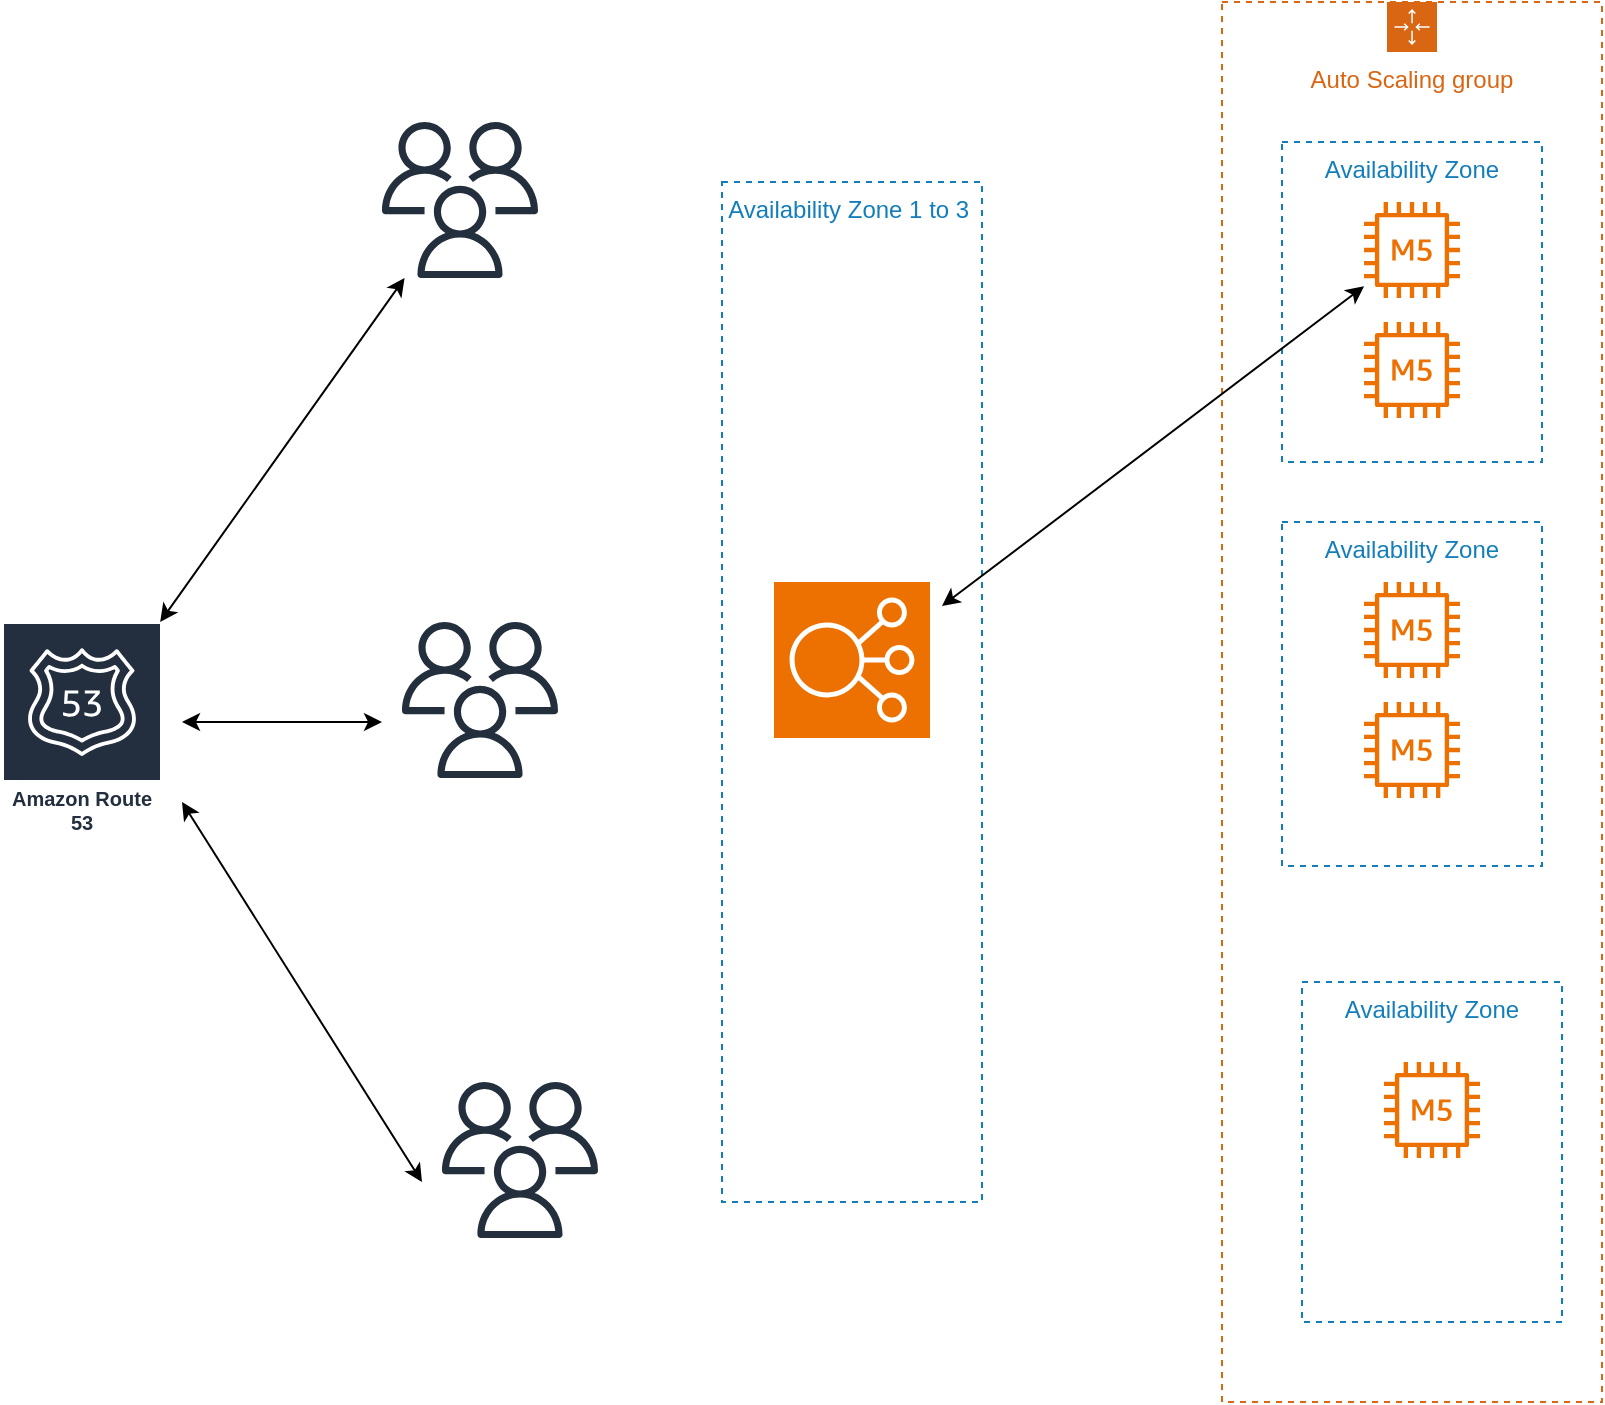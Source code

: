 <mxfile version="21.8.1" type="github">
  <diagram name="Page-1" id="llzlS-0IsGT44wGsYPlk">
    <mxGraphModel dx="1231" dy="758" grid="1" gridSize="10" guides="1" tooltips="1" connect="1" arrows="1" fold="1" page="1" pageScale="1" pageWidth="850" pageHeight="1100" math="0" shadow="0">
      <root>
        <mxCell id="0" />
        <mxCell id="1" parent="0" />
        <mxCell id="t8sfxprEuuR3UFM-vzub-1" value="Amazon Route 53" style="sketch=0;outlineConnect=0;fontColor=#232F3E;gradientColor=none;strokeColor=#ffffff;fillColor=#232F3E;dashed=0;verticalLabelPosition=middle;verticalAlign=bottom;align=center;html=1;whiteSpace=wrap;fontSize=10;fontStyle=1;spacing=3;shape=mxgraph.aws4.productIcon;prIcon=mxgraph.aws4.route_53;" vertex="1" parent="1">
          <mxGeometry x="30" y="340" width="80" height="110" as="geometry" />
        </mxCell>
        <mxCell id="t8sfxprEuuR3UFM-vzub-2" value="" style="sketch=0;outlineConnect=0;fontColor=#232F3E;gradientColor=none;fillColor=#232F3D;strokeColor=none;dashed=0;verticalLabelPosition=bottom;verticalAlign=top;align=center;html=1;fontSize=12;fontStyle=0;aspect=fixed;pointerEvents=1;shape=mxgraph.aws4.users;" vertex="1" parent="1">
          <mxGeometry x="220" y="90" width="78" height="78" as="geometry" />
        </mxCell>
        <mxCell id="t8sfxprEuuR3UFM-vzub-3" value="" style="sketch=0;outlineConnect=0;fontColor=#232F3E;gradientColor=none;fillColor=#232F3D;strokeColor=none;dashed=0;verticalLabelPosition=bottom;verticalAlign=top;align=center;html=1;fontSize=12;fontStyle=0;aspect=fixed;pointerEvents=1;shape=mxgraph.aws4.users;" vertex="1" parent="1">
          <mxGeometry x="230" y="340" width="78" height="78" as="geometry" />
        </mxCell>
        <mxCell id="t8sfxprEuuR3UFM-vzub-4" value="" style="sketch=0;outlineConnect=0;fontColor=#232F3E;gradientColor=none;fillColor=#232F3D;strokeColor=none;dashed=0;verticalLabelPosition=bottom;verticalAlign=top;align=center;html=1;fontSize=12;fontStyle=0;aspect=fixed;pointerEvents=1;shape=mxgraph.aws4.users;" vertex="1" parent="1">
          <mxGeometry x="250" y="570" width="78" height="78" as="geometry" />
        </mxCell>
        <mxCell id="t8sfxprEuuR3UFM-vzub-6" value="" style="endArrow=classic;startArrow=classic;html=1;rounded=0;" edge="1" parent="1">
          <mxGeometry width="50" height="50" relative="1" as="geometry">
            <mxPoint x="120" y="390" as="sourcePoint" />
            <mxPoint x="220" y="390" as="targetPoint" />
          </mxGeometry>
        </mxCell>
        <mxCell id="t8sfxprEuuR3UFM-vzub-7" value="" style="endArrow=classic;startArrow=classic;html=1;rounded=0;" edge="1" parent="1" source="t8sfxprEuuR3UFM-vzub-1" target="t8sfxprEuuR3UFM-vzub-2">
          <mxGeometry width="50" height="50" relative="1" as="geometry">
            <mxPoint x="130" y="310" as="sourcePoint" />
            <mxPoint x="230" y="310" as="targetPoint" />
          </mxGeometry>
        </mxCell>
        <mxCell id="t8sfxprEuuR3UFM-vzub-8" value="" style="endArrow=classic;startArrow=classic;html=1;rounded=0;" edge="1" parent="1">
          <mxGeometry width="50" height="50" relative="1" as="geometry">
            <mxPoint x="120" y="430" as="sourcePoint" />
            <mxPoint x="240" y="620" as="targetPoint" />
          </mxGeometry>
        </mxCell>
        <mxCell id="t8sfxprEuuR3UFM-vzub-9" value="Availability Zone 1 to 3&amp;nbsp;" style="fillColor=none;strokeColor=#147EBA;dashed=1;verticalAlign=top;fontStyle=0;fontColor=#147EBA;whiteSpace=wrap;html=1;" vertex="1" parent="1">
          <mxGeometry x="390" y="120" width="130" height="510" as="geometry" />
        </mxCell>
        <mxCell id="t8sfxprEuuR3UFM-vzub-10" value="" style="sketch=0;points=[[0,0,0],[0.25,0,0],[0.5,0,0],[0.75,0,0],[1,0,0],[0,1,0],[0.25,1,0],[0.5,1,0],[0.75,1,0],[1,1,0],[0,0.25,0],[0,0.5,0],[0,0.75,0],[1,0.25,0],[1,0.5,0],[1,0.75,0]];outlineConnect=0;fontColor=#232F3E;fillColor=#ED7100;strokeColor=#ffffff;dashed=0;verticalLabelPosition=bottom;verticalAlign=top;align=center;html=1;fontSize=12;fontStyle=0;aspect=fixed;shape=mxgraph.aws4.resourceIcon;resIcon=mxgraph.aws4.elastic_load_balancing;" vertex="1" parent="1">
          <mxGeometry x="416" y="320" width="78" height="78" as="geometry" />
        </mxCell>
        <mxCell id="t8sfxprEuuR3UFM-vzub-11" value="Auto Scaling group" style="points=[[0,0],[0.25,0],[0.5,0],[0.75,0],[1,0],[1,0.25],[1,0.5],[1,0.75],[1,1],[0.75,1],[0.5,1],[0.25,1],[0,1],[0,0.75],[0,0.5],[0,0.25]];outlineConnect=0;gradientColor=none;html=1;whiteSpace=wrap;fontSize=12;fontStyle=0;container=1;pointerEvents=0;collapsible=0;recursiveResize=0;shape=mxgraph.aws4.groupCenter;grIcon=mxgraph.aws4.group_auto_scaling_group;grStroke=1;strokeColor=#D86613;fillColor=none;verticalAlign=top;align=center;fontColor=#D86613;dashed=1;spacingTop=25;" vertex="1" parent="1">
          <mxGeometry x="640" y="30" width="190" height="700" as="geometry" />
        </mxCell>
        <mxCell id="t8sfxprEuuR3UFM-vzub-12" value="Availability Zone" style="fillColor=none;strokeColor=#147EBA;dashed=1;verticalAlign=top;fontStyle=0;fontColor=#147EBA;whiteSpace=wrap;html=1;" vertex="1" parent="t8sfxprEuuR3UFM-vzub-11">
          <mxGeometry x="30" y="70" width="130" height="160" as="geometry" />
        </mxCell>
        <mxCell id="t8sfxprEuuR3UFM-vzub-13" value="Availability Zone" style="fillColor=none;strokeColor=#147EBA;dashed=1;verticalAlign=top;fontStyle=0;fontColor=#147EBA;whiteSpace=wrap;html=1;" vertex="1" parent="t8sfxprEuuR3UFM-vzub-11">
          <mxGeometry x="30" y="260" width="130" height="172" as="geometry" />
        </mxCell>
        <mxCell id="t8sfxprEuuR3UFM-vzub-14" value="Availability Zone" style="fillColor=none;strokeColor=#147EBA;dashed=1;verticalAlign=top;fontStyle=0;fontColor=#147EBA;whiteSpace=wrap;html=1;" vertex="1" parent="t8sfxprEuuR3UFM-vzub-11">
          <mxGeometry x="40" y="490" width="130" height="170" as="geometry" />
        </mxCell>
        <mxCell id="t8sfxprEuuR3UFM-vzub-15" value="" style="sketch=0;outlineConnect=0;fontColor=#232F3E;gradientColor=none;fillColor=#ED7100;strokeColor=none;dashed=0;verticalLabelPosition=bottom;verticalAlign=top;align=center;html=1;fontSize=12;fontStyle=0;aspect=fixed;pointerEvents=1;shape=mxgraph.aws4.m5_instance;" vertex="1" parent="t8sfxprEuuR3UFM-vzub-11">
          <mxGeometry x="71" y="100" width="48" height="48" as="geometry" />
        </mxCell>
        <mxCell id="t8sfxprEuuR3UFM-vzub-21" value="" style="sketch=0;outlineConnect=0;fontColor=#232F3E;gradientColor=none;fillColor=#ED7100;strokeColor=none;dashed=0;verticalLabelPosition=bottom;verticalAlign=top;align=center;html=1;fontSize=12;fontStyle=0;aspect=fixed;pointerEvents=1;shape=mxgraph.aws4.m5_instance;" vertex="1" parent="t8sfxprEuuR3UFM-vzub-11">
          <mxGeometry x="71" y="160" width="48" height="48" as="geometry" />
        </mxCell>
        <mxCell id="t8sfxprEuuR3UFM-vzub-22" value="" style="sketch=0;outlineConnect=0;fontColor=#232F3E;gradientColor=none;fillColor=#ED7100;strokeColor=none;dashed=0;verticalLabelPosition=bottom;verticalAlign=top;align=center;html=1;fontSize=12;fontStyle=0;aspect=fixed;pointerEvents=1;shape=mxgraph.aws4.m5_instance;" vertex="1" parent="t8sfxprEuuR3UFM-vzub-11">
          <mxGeometry x="71" y="290" width="48" height="48" as="geometry" />
        </mxCell>
        <mxCell id="t8sfxprEuuR3UFM-vzub-23" value="" style="sketch=0;outlineConnect=0;fontColor=#232F3E;gradientColor=none;fillColor=#ED7100;strokeColor=none;dashed=0;verticalLabelPosition=bottom;verticalAlign=top;align=center;html=1;fontSize=12;fontStyle=0;aspect=fixed;pointerEvents=1;shape=mxgraph.aws4.m5_instance;" vertex="1" parent="t8sfxprEuuR3UFM-vzub-11">
          <mxGeometry x="71" y="350" width="48" height="48" as="geometry" />
        </mxCell>
        <mxCell id="t8sfxprEuuR3UFM-vzub-24" value="" style="sketch=0;outlineConnect=0;fontColor=#232F3E;gradientColor=none;fillColor=#ED7100;strokeColor=none;dashed=0;verticalLabelPosition=bottom;verticalAlign=top;align=center;html=1;fontSize=12;fontStyle=0;aspect=fixed;pointerEvents=1;shape=mxgraph.aws4.m5_instance;" vertex="1" parent="t8sfxprEuuR3UFM-vzub-11">
          <mxGeometry x="81" y="530" width="48" height="48" as="geometry" />
        </mxCell>
        <mxCell id="t8sfxprEuuR3UFM-vzub-25" value="" style="endArrow=classic;startArrow=classic;html=1;rounded=0;" edge="1" parent="1" target="t8sfxprEuuR3UFM-vzub-15">
          <mxGeometry width="50" height="50" relative="1" as="geometry">
            <mxPoint x="500" y="332" as="sourcePoint" />
            <mxPoint x="622" y="160" as="targetPoint" />
          </mxGeometry>
        </mxCell>
      </root>
    </mxGraphModel>
  </diagram>
</mxfile>
